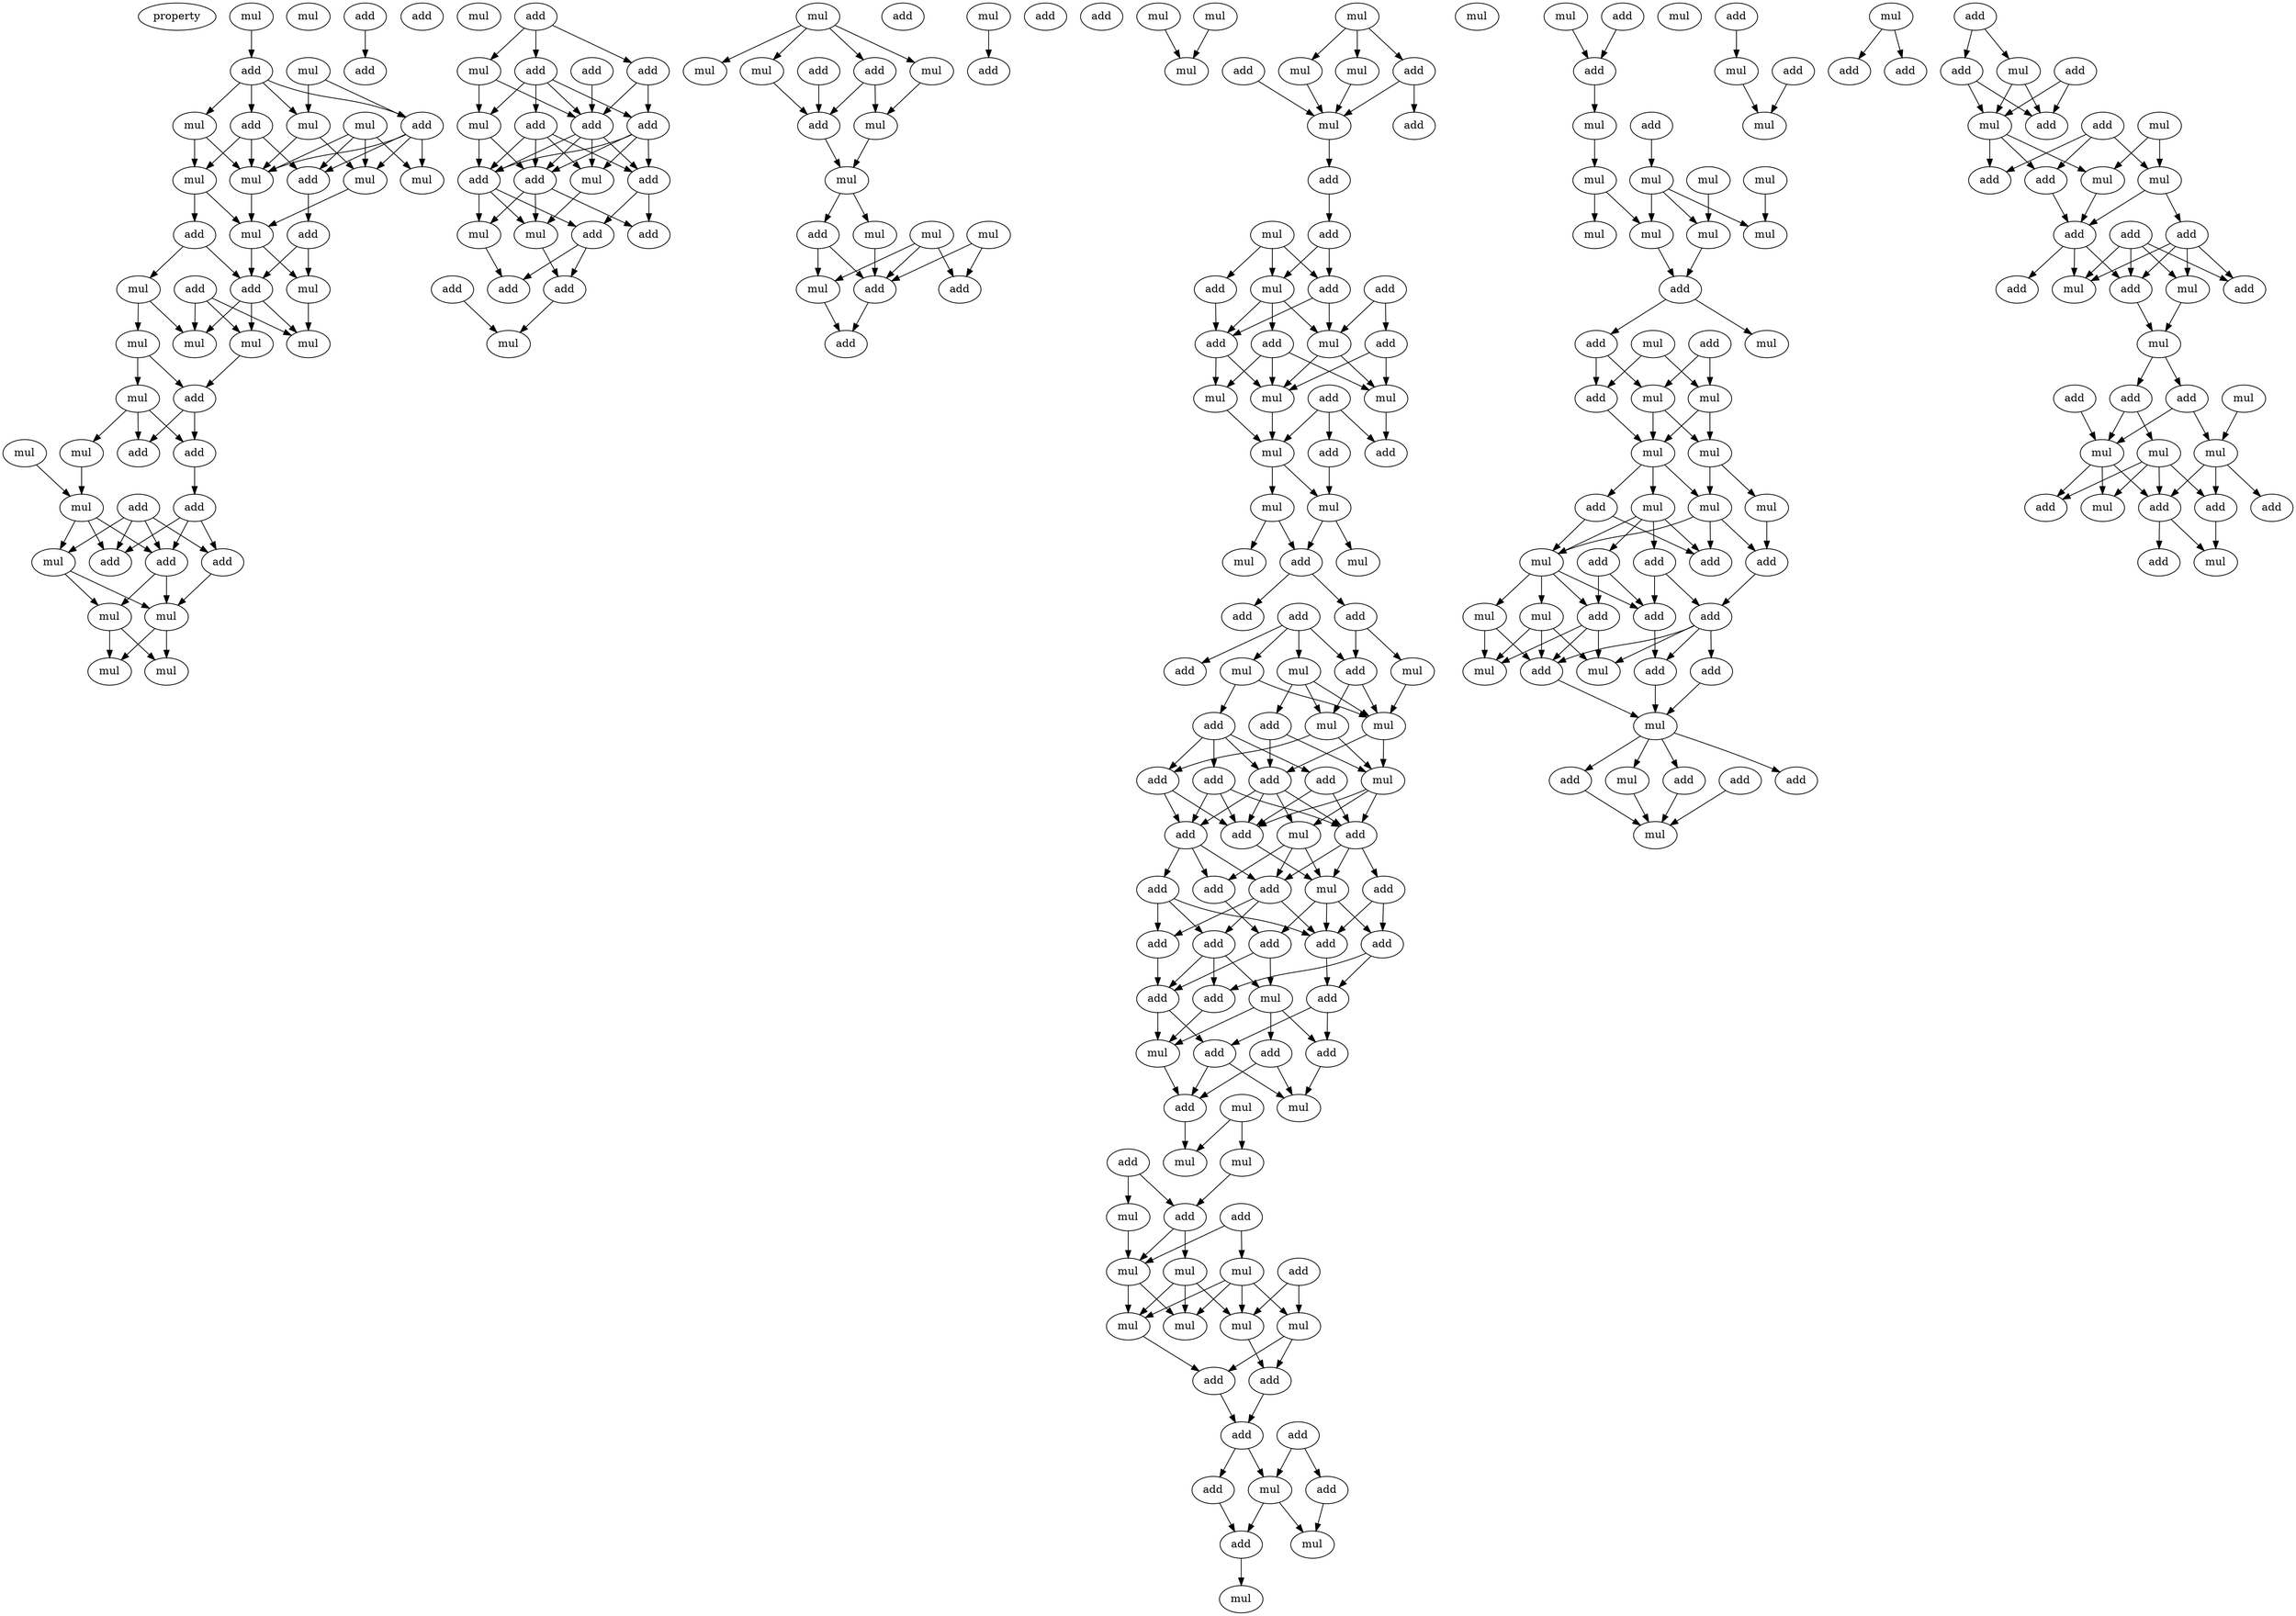 digraph {
    node [fontcolor=black]
    property [mul=2,lf=1.5]
    0 [ label = mul ];
    1 [ label = add ];
    2 [ label = mul ];
    3 [ label = mul ];
    4 [ label = add ];
    5 [ label = add ];
    6 [ label = mul ];
    7 [ label = mul ];
    8 [ label = mul ];
    9 [ label = mul ];
    10 [ label = mul ];
    11 [ label = mul ];
    12 [ label = add ];
    13 [ label = mul ];
    14 [ label = add ];
    15 [ label = add ];
    16 [ label = add ];
    17 [ label = mul ];
    18 [ label = mul ];
    19 [ label = add ];
    20 [ label = mul ];
    21 [ label = mul ];
    22 [ label = mul ];
    23 [ label = mul ];
    24 [ label = add ];
    25 [ label = mul ];
    26 [ label = mul ];
    27 [ label = add ];
    28 [ label = mul ];
    29 [ label = add ];
    30 [ label = mul ];
    31 [ label = add ];
    32 [ label = add ];
    33 [ label = mul ];
    34 [ label = add ];
    35 [ label = add ];
    36 [ label = add ];
    37 [ label = mul ];
    38 [ label = mul ];
    39 [ label = mul ];
    40 [ label = mul ];
    41 [ label = add ];
    42 [ label = mul ];
    43 [ label = add ];
    44 [ label = add ];
    45 [ label = mul ];
    46 [ label = add ];
    47 [ label = mul ];
    48 [ label = add ];
    49 [ label = add ];
    50 [ label = add ];
    51 [ label = add ];
    52 [ label = add ];
    53 [ label = add ];
    54 [ label = mul ];
    55 [ label = mul ];
    56 [ label = add ];
    57 [ label = add ];
    58 [ label = add ];
    59 [ label = add ];
    60 [ label = add ];
    61 [ label = mul ];
    62 [ label = mul ];
    63 [ label = add ];
    64 [ label = add ];
    65 [ label = add ];
    66 [ label = mul ];
    67 [ label = mul ];
    68 [ label = mul ];
    69 [ label = add ];
    70 [ label = mul ];
    71 [ label = add ];
    72 [ label = mul ];
    73 [ label = mul ];
    74 [ label = add ];
    75 [ label = mul ];
    76 [ label = add ];
    77 [ label = mul ];
    78 [ label = mul ];
    79 [ label = mul ];
    80 [ label = add ];
    81 [ label = mul ];
    82 [ label = add ];
    83 [ label = add ];
    84 [ label = add ];
    85 [ label = mul ];
    86 [ label = add ];
    87 [ label = add ];
    88 [ label = add ];
    89 [ label = mul ];
    90 [ label = mul ];
    91 [ label = mul ];
    92 [ label = mul ];
    93 [ label = add ];
    94 [ label = mul ];
    95 [ label = mul ];
    96 [ label = add ];
    97 [ label = add ];
    98 [ label = mul ];
    99 [ label = add ];
    100 [ label = mul ];
    101 [ label = mul ];
    102 [ label = add ];
    103 [ label = add ];
    104 [ label = add ];
    105 [ label = add ];
    106 [ label = mul ];
    107 [ label = add ];
    108 [ label = add ];
    109 [ label = mul ];
    110 [ label = add ];
    111 [ label = add ];
    112 [ label = mul ];
    113 [ label = mul ];
    114 [ label = mul ];
    115 [ label = add ];
    116 [ label = mul ];
    117 [ label = add ];
    118 [ label = mul ];
    119 [ label = mul ];
    120 [ label = add ];
    121 [ label = mul ];
    122 [ label = mul ];
    123 [ label = add ];
    124 [ label = add ];
    125 [ label = add ];
    126 [ label = mul ];
    127 [ label = mul ];
    128 [ label = add ];
    129 [ label = add ];
    130 [ label = mul ];
    131 [ label = add ];
    132 [ label = mul ];
    133 [ label = mul ];
    134 [ label = add ];
    135 [ label = add ];
    136 [ label = add ];
    137 [ label = add ];
    138 [ label = add ];
    139 [ label = mul ];
    140 [ label = add ];
    141 [ label = add ];
    142 [ label = mul ];
    143 [ label = add ];
    144 [ label = add ];
    145 [ label = add ];
    146 [ label = add ];
    147 [ label = mul ];
    148 [ label = add ];
    149 [ label = add ];
    150 [ label = add ];
    151 [ label = add ];
    152 [ label = add ];
    153 [ label = add ];
    154 [ label = add ];
    155 [ label = add ];
    156 [ label = add ];
    157 [ label = mul ];
    158 [ label = mul ];
    159 [ label = add ];
    160 [ label = add ];
    161 [ label = add ];
    162 [ label = add ];
    163 [ label = mul ];
    164 [ label = mul ];
    165 [ label = add ];
    166 [ label = mul ];
    167 [ label = mul ];
    168 [ label = mul ];
    169 [ label = add ];
    170 [ label = add ];
    171 [ label = add ];
    172 [ label = mul ];
    173 [ label = mul ];
    174 [ label = mul ];
    175 [ label = mul ];
    176 [ label = mul ];
    177 [ label = mul ];
    178 [ label = mul ];
    179 [ label = add ];
    180 [ label = add ];
    181 [ label = add ];
    182 [ label = add ];
    183 [ label = add ];
    184 [ label = mul ];
    185 [ label = add ];
    186 [ label = add ];
    187 [ label = mul ];
    188 [ label = mul ];
    189 [ label = mul ];
    190 [ label = add ];
    191 [ label = add ];
    192 [ label = mul ];
    193 [ label = add ];
    194 [ label = mul ];
    195 [ label = mul ];
    196 [ label = mul ];
    197 [ label = mul ];
    198 [ label = mul ];
    199 [ label = mul ];
    200 [ label = mul ];
    201 [ label = mul ];
    202 [ label = add ];
    203 [ label = mul ];
    204 [ label = add ];
    205 [ label = mul ];
    206 [ label = add ];
    207 [ label = mul ];
    208 [ label = add ];
    209 [ label = mul ];
    210 [ label = mul ];
    211 [ label = mul ];
    212 [ label = mul ];
    213 [ label = mul ];
    214 [ label = add ];
    215 [ label = mul ];
    216 [ label = add ];
    217 [ label = add ];
    218 [ label = add ];
    219 [ label = mul ];
    220 [ label = add ];
    221 [ label = add ];
    222 [ label = add ];
    223 [ label = mul ];
    224 [ label = mul ];
    225 [ label = add ];
    226 [ label = add ];
    227 [ label = mul ];
    228 [ label = add ];
    229 [ label = mul ];
    230 [ label = add ];
    231 [ label = mul ];
    232 [ label = add ];
    233 [ label = add ];
    234 [ label = mul ];
    235 [ label = add ];
    236 [ label = add ];
    237 [ label = mul ];
    238 [ label = mul ];
    239 [ label = add ];
    240 [ label = mul ];
    241 [ label = add ];
    242 [ label = mul ];
    243 [ label = add ];
    244 [ label = add ];
    245 [ label = mul ];
    246 [ label = add ];
    247 [ label = mul ];
    248 [ label = add ];
    249 [ label = add ];
    250 [ label = add ];
    251 [ label = mul ];
    252 [ label = add ];
    253 [ label = mul ];
    254 [ label = add ];
    255 [ label = mul ];
    256 [ label = mul ];
    257 [ label = add ];
    258 [ label = add ];
    259 [ label = add ];
    260 [ label = add ];
    261 [ label = mul ];
    262 [ label = mul ];
    263 [ label = add ];
    264 [ label = add ];
    265 [ label = add ];
    266 [ label = mul ];
    267 [ label = add ];
    268 [ label = add ];
    269 [ label = add ];
    270 [ label = mul ];
    271 [ label = mul ];
    272 [ label = mul ];
    273 [ label = mul ];
    274 [ label = mul ];
    275 [ label = add ];
    276 [ label = add ];
    277 [ label = add ];
    278 [ label = add ];
    279 [ label = add ];
    280 [ label = mul ];
    0 -> 1 [ name = 0 ];
    1 -> 3 [ name = 1 ];
    1 -> 4 [ name = 2 ];
    1 -> 5 [ name = 3 ];
    1 -> 6 [ name = 4 ];
    2 -> 4 [ name = 5 ];
    2 -> 6 [ name = 6 ];
    3 -> 8 [ name = 7 ];
    3 -> 9 [ name = 8 ];
    4 -> 8 [ name = 9 ];
    4 -> 10 [ name = 10 ];
    4 -> 11 [ name = 11 ];
    4 -> 12 [ name = 12 ];
    5 -> 8 [ name = 13 ];
    5 -> 9 [ name = 14 ];
    5 -> 12 [ name = 15 ];
    6 -> 8 [ name = 16 ];
    6 -> 11 [ name = 17 ];
    7 -> 8 [ name = 18 ];
    7 -> 10 [ name = 19 ];
    7 -> 11 [ name = 20 ];
    7 -> 12 [ name = 21 ];
    8 -> 13 [ name = 22 ];
    9 -> 13 [ name = 23 ];
    9 -> 15 [ name = 24 ];
    11 -> 13 [ name = 25 ];
    12 -> 14 [ name = 26 ];
    13 -> 16 [ name = 27 ];
    13 -> 17 [ name = 28 ];
    14 -> 16 [ name = 29 ];
    14 -> 17 [ name = 30 ];
    15 -> 16 [ name = 31 ];
    15 -> 18 [ name = 32 ];
    16 -> 20 [ name = 33 ];
    16 -> 21 [ name = 34 ];
    16 -> 22 [ name = 35 ];
    17 -> 21 [ name = 36 ];
    18 -> 20 [ name = 37 ];
    18 -> 23 [ name = 38 ];
    19 -> 20 [ name = 39 ];
    19 -> 21 [ name = 40 ];
    19 -> 22 [ name = 41 ];
    22 -> 24 [ name = 42 ];
    23 -> 24 [ name = 43 ];
    23 -> 25 [ name = 44 ];
    24 -> 27 [ name = 45 ];
    24 -> 29 [ name = 46 ];
    25 -> 27 [ name = 47 ];
    25 -> 28 [ name = 48 ];
    25 -> 29 [ name = 49 ];
    26 -> 30 [ name = 50 ];
    27 -> 32 [ name = 51 ];
    28 -> 30 [ name = 52 ];
    30 -> 33 [ name = 53 ];
    30 -> 34 [ name = 54 ];
    30 -> 35 [ name = 55 ];
    31 -> 33 [ name = 56 ];
    31 -> 34 [ name = 57 ];
    31 -> 35 [ name = 58 ];
    31 -> 36 [ name = 59 ];
    32 -> 34 [ name = 60 ];
    32 -> 35 [ name = 61 ];
    32 -> 36 [ name = 62 ];
    33 -> 38 [ name = 63 ];
    33 -> 39 [ name = 64 ];
    34 -> 38 [ name = 65 ];
    34 -> 39 [ name = 66 ];
    36 -> 39 [ name = 67 ];
    38 -> 40 [ name = 68 ];
    38 -> 42 [ name = 69 ];
    39 -> 40 [ name = 70 ];
    39 -> 42 [ name = 71 ];
    41 -> 43 [ name = 72 ];
    46 -> 47 [ name = 73 ];
    46 -> 49 [ name = 74 ];
    46 -> 50 [ name = 75 ];
    47 -> 52 [ name = 76 ];
    47 -> 54 [ name = 77 ];
    48 -> 52 [ name = 78 ];
    49 -> 51 [ name = 79 ];
    49 -> 52 [ name = 80 ];
    49 -> 53 [ name = 81 ];
    49 -> 54 [ name = 82 ];
    50 -> 52 [ name = 83 ];
    50 -> 53 [ name = 84 ];
    51 -> 55 [ name = 85 ];
    51 -> 56 [ name = 86 ];
    51 -> 57 [ name = 87 ];
    51 -> 58 [ name = 88 ];
    52 -> 55 [ name = 89 ];
    52 -> 56 [ name = 90 ];
    52 -> 57 [ name = 91 ];
    52 -> 58 [ name = 92 ];
    53 -> 55 [ name = 93 ];
    53 -> 56 [ name = 94 ];
    53 -> 57 [ name = 95 ];
    53 -> 58 [ name = 96 ];
    54 -> 57 [ name = 97 ];
    54 -> 58 [ name = 98 ];
    55 -> 62 [ name = 99 ];
    56 -> 59 [ name = 100 ];
    56 -> 60 [ name = 101 ];
    57 -> 59 [ name = 102 ];
    57 -> 61 [ name = 103 ];
    57 -> 62 [ name = 104 ];
    58 -> 60 [ name = 105 ];
    58 -> 61 [ name = 106 ];
    58 -> 62 [ name = 107 ];
    60 -> 64 [ name = 108 ];
    60 -> 65 [ name = 109 ];
    61 -> 64 [ name = 110 ];
    62 -> 65 [ name = 111 ];
    63 -> 66 [ name = 112 ];
    65 -> 66 [ name = 113 ];
    67 -> 68 [ name = 114 ];
    67 -> 69 [ name = 115 ];
    67 -> 70 [ name = 116 ];
    67 -> 72 [ name = 117 ];
    68 -> 73 [ name = 118 ];
    69 -> 73 [ name = 119 ];
    69 -> 74 [ name = 120 ];
    70 -> 74 [ name = 121 ];
    71 -> 74 [ name = 122 ];
    73 -> 75 [ name = 123 ];
    74 -> 75 [ name = 124 ];
    75 -> 76 [ name = 125 ];
    75 -> 79 [ name = 126 ];
    76 -> 81 [ name = 127 ];
    76 -> 83 [ name = 128 ];
    77 -> 81 [ name = 129 ];
    77 -> 82 [ name = 130 ];
    77 -> 83 [ name = 131 ];
    78 -> 82 [ name = 132 ];
    78 -> 83 [ name = 133 ];
    79 -> 83 [ name = 134 ];
    81 -> 84 [ name = 135 ];
    83 -> 84 [ name = 136 ];
    85 -> 88 [ name = 137 ];
    89 -> 91 [ name = 138 ];
    90 -> 91 [ name = 139 ];
    92 -> 94 [ name = 140 ];
    92 -> 95 [ name = 141 ];
    92 -> 96 [ name = 142 ];
    93 -> 98 [ name = 143 ];
    94 -> 98 [ name = 144 ];
    95 -> 98 [ name = 145 ];
    96 -> 97 [ name = 146 ];
    96 -> 98 [ name = 147 ];
    98 -> 99 [ name = 148 ];
    99 -> 102 [ name = 149 ];
    101 -> 103 [ name = 150 ];
    101 -> 105 [ name = 151 ];
    101 -> 106 [ name = 152 ];
    102 -> 105 [ name = 153 ];
    102 -> 106 [ name = 154 ];
    103 -> 107 [ name = 155 ];
    104 -> 109 [ name = 156 ];
    104 -> 110 [ name = 157 ];
    105 -> 107 [ name = 158 ];
    105 -> 109 [ name = 159 ];
    106 -> 107 [ name = 160 ];
    106 -> 108 [ name = 161 ];
    106 -> 109 [ name = 162 ];
    107 -> 113 [ name = 163 ];
    107 -> 114 [ name = 164 ];
    108 -> 112 [ name = 165 ];
    108 -> 113 [ name = 166 ];
    108 -> 114 [ name = 167 ];
    109 -> 112 [ name = 168 ];
    109 -> 113 [ name = 169 ];
    110 -> 112 [ name = 170 ];
    110 -> 113 [ name = 171 ];
    111 -> 115 [ name = 172 ];
    111 -> 116 [ name = 173 ];
    111 -> 117 [ name = 174 ];
    112 -> 115 [ name = 175 ];
    113 -> 116 [ name = 176 ];
    114 -> 116 [ name = 177 ];
    116 -> 118 [ name = 178 ];
    116 -> 119 [ name = 179 ];
    117 -> 119 [ name = 180 ];
    118 -> 120 [ name = 181 ];
    118 -> 121 [ name = 182 ];
    119 -> 120 [ name = 183 ];
    119 -> 122 [ name = 184 ];
    120 -> 124 [ name = 185 ];
    120 -> 125 [ name = 186 ];
    123 -> 126 [ name = 187 ];
    123 -> 127 [ name = 188 ];
    123 -> 128 [ name = 189 ];
    123 -> 129 [ name = 190 ];
    124 -> 128 [ name = 191 ];
    124 -> 130 [ name = 192 ];
    126 -> 131 [ name = 193 ];
    126 -> 132 [ name = 194 ];
    126 -> 133 [ name = 195 ];
    127 -> 132 [ name = 196 ];
    127 -> 134 [ name = 197 ];
    128 -> 132 [ name = 198 ];
    128 -> 133 [ name = 199 ];
    130 -> 132 [ name = 200 ];
    131 -> 138 [ name = 201 ];
    131 -> 139 [ name = 202 ];
    132 -> 138 [ name = 203 ];
    132 -> 139 [ name = 204 ];
    133 -> 135 [ name = 205 ];
    133 -> 139 [ name = 206 ];
    134 -> 135 [ name = 207 ];
    134 -> 136 [ name = 208 ];
    134 -> 137 [ name = 209 ];
    134 -> 138 [ name = 210 ];
    135 -> 140 [ name = 211 ];
    135 -> 143 [ name = 212 ];
    136 -> 141 [ name = 213 ];
    136 -> 143 [ name = 214 ];
    137 -> 140 [ name = 215 ];
    137 -> 141 [ name = 216 ];
    137 -> 143 [ name = 217 ];
    138 -> 140 [ name = 218 ];
    138 -> 141 [ name = 219 ];
    138 -> 142 [ name = 220 ];
    138 -> 143 [ name = 221 ];
    139 -> 141 [ name = 222 ];
    139 -> 142 [ name = 223 ];
    139 -> 143 [ name = 224 ];
    140 -> 144 [ name = 225 ];
    140 -> 145 [ name = 226 ];
    140 -> 148 [ name = 227 ];
    141 -> 145 [ name = 228 ];
    141 -> 146 [ name = 229 ];
    141 -> 147 [ name = 230 ];
    142 -> 145 [ name = 231 ];
    142 -> 147 [ name = 232 ];
    142 -> 148 [ name = 233 ];
    143 -> 147 [ name = 234 ];
    144 -> 150 [ name = 235 ];
    144 -> 151 [ name = 236 ];
    144 -> 153 [ name = 237 ];
    145 -> 150 [ name = 238 ];
    145 -> 151 [ name = 239 ];
    145 -> 153 [ name = 240 ];
    146 -> 149 [ name = 241 ];
    146 -> 153 [ name = 242 ];
    147 -> 149 [ name = 243 ];
    147 -> 152 [ name = 244 ];
    147 -> 153 [ name = 245 ];
    148 -> 152 [ name = 246 ];
    149 -> 154 [ name = 247 ];
    149 -> 156 [ name = 248 ];
    150 -> 155 [ name = 249 ];
    151 -> 154 [ name = 250 ];
    151 -> 155 [ name = 251 ];
    151 -> 157 [ name = 252 ];
    152 -> 155 [ name = 253 ];
    152 -> 157 [ name = 254 ];
    153 -> 156 [ name = 255 ];
    154 -> 158 [ name = 256 ];
    155 -> 158 [ name = 257 ];
    155 -> 160 [ name = 258 ];
    156 -> 160 [ name = 259 ];
    156 -> 161 [ name = 260 ];
    157 -> 158 [ name = 261 ];
    157 -> 159 [ name = 262 ];
    157 -> 161 [ name = 263 ];
    158 -> 162 [ name = 264 ];
    159 -> 162 [ name = 265 ];
    159 -> 163 [ name = 266 ];
    160 -> 162 [ name = 267 ];
    160 -> 163 [ name = 268 ];
    161 -> 163 [ name = 269 ];
    162 -> 166 [ name = 270 ];
    164 -> 166 [ name = 271 ];
    164 -> 167 [ name = 272 ];
    165 -> 168 [ name = 273 ];
    165 -> 170 [ name = 274 ];
    167 -> 170 [ name = 275 ];
    168 -> 172 [ name = 276 ];
    169 -> 172 [ name = 277 ];
    169 -> 173 [ name = 278 ];
    170 -> 172 [ name = 279 ];
    170 -> 174 [ name = 280 ];
    171 -> 177 [ name = 281 ];
    171 -> 178 [ name = 282 ];
    172 -> 175 [ name = 283 ];
    172 -> 176 [ name = 284 ];
    173 -> 175 [ name = 285 ];
    173 -> 176 [ name = 286 ];
    173 -> 177 [ name = 287 ];
    173 -> 178 [ name = 288 ];
    174 -> 175 [ name = 289 ];
    174 -> 176 [ name = 290 ];
    174 -> 177 [ name = 291 ];
    176 -> 180 [ name = 292 ];
    177 -> 179 [ name = 293 ];
    178 -> 179 [ name = 294 ];
    178 -> 180 [ name = 295 ];
    179 -> 182 [ name = 296 ];
    180 -> 182 [ name = 297 ];
    181 -> 183 [ name = 298 ];
    181 -> 184 [ name = 299 ];
    182 -> 184 [ name = 300 ];
    182 -> 185 [ name = 301 ];
    183 -> 187 [ name = 302 ];
    184 -> 186 [ name = 303 ];
    184 -> 187 [ name = 304 ];
    185 -> 186 [ name = 305 ];
    186 -> 188 [ name = 306 ];
    189 -> 191 [ name = 307 ];
    190 -> 191 [ name = 308 ];
    191 -> 192 [ name = 309 ];
    192 -> 194 [ name = 310 ];
    193 -> 195 [ name = 311 ];
    194 -> 200 [ name = 312 ];
    194 -> 201 [ name = 313 ];
    195 -> 198 [ name = 314 ];
    195 -> 199 [ name = 315 ];
    195 -> 201 [ name = 316 ];
    196 -> 198 [ name = 317 ];
    197 -> 199 [ name = 318 ];
    198 -> 202 [ name = 319 ];
    201 -> 202 [ name = 320 ];
    202 -> 204 [ name = 321 ];
    202 -> 205 [ name = 322 ];
    203 -> 208 [ name = 323 ];
    203 -> 209 [ name = 324 ];
    204 -> 207 [ name = 325 ];
    204 -> 208 [ name = 326 ];
    206 -> 207 [ name = 327 ];
    206 -> 209 [ name = 328 ];
    207 -> 210 [ name = 329 ];
    207 -> 211 [ name = 330 ];
    208 -> 211 [ name = 331 ];
    209 -> 210 [ name = 332 ];
    209 -> 211 [ name = 333 ];
    210 -> 213 [ name = 334 ];
    210 -> 215 [ name = 335 ];
    211 -> 212 [ name = 336 ];
    211 -> 214 [ name = 337 ];
    211 -> 215 [ name = 338 ];
    212 -> 217 [ name = 339 ];
    212 -> 218 [ name = 340 ];
    212 -> 219 [ name = 341 ];
    212 -> 220 [ name = 342 ];
    213 -> 216 [ name = 343 ];
    214 -> 219 [ name = 344 ];
    214 -> 220 [ name = 345 ];
    215 -> 216 [ name = 346 ];
    215 -> 219 [ name = 347 ];
    215 -> 220 [ name = 348 ];
    216 -> 225 [ name = 349 ];
    217 -> 221 [ name = 350 ];
    217 -> 222 [ name = 351 ];
    218 -> 221 [ name = 352 ];
    218 -> 225 [ name = 353 ];
    219 -> 221 [ name = 354 ];
    219 -> 222 [ name = 355 ];
    219 -> 223 [ name = 356 ];
    219 -> 224 [ name = 357 ];
    221 -> 228 [ name = 358 ];
    222 -> 227 [ name = 359 ];
    222 -> 229 [ name = 360 ];
    222 -> 230 [ name = 361 ];
    223 -> 227 [ name = 362 ];
    223 -> 229 [ name = 363 ];
    223 -> 230 [ name = 364 ];
    224 -> 227 [ name = 365 ];
    224 -> 230 [ name = 366 ];
    225 -> 226 [ name = 367 ];
    225 -> 228 [ name = 368 ];
    225 -> 229 [ name = 369 ];
    225 -> 230 [ name = 370 ];
    226 -> 231 [ name = 371 ];
    228 -> 231 [ name = 372 ];
    230 -> 231 [ name = 373 ];
    231 -> 232 [ name = 374 ];
    231 -> 233 [ name = 375 ];
    231 -> 234 [ name = 376 ];
    231 -> 235 [ name = 377 ];
    233 -> 238 [ name = 378 ];
    234 -> 238 [ name = 379 ];
    235 -> 238 [ name = 380 ];
    236 -> 238 [ name = 381 ];
    239 -> 242 [ name = 382 ];
    240 -> 241 [ name = 383 ];
    240 -> 243 [ name = 384 ];
    242 -> 245 [ name = 385 ];
    244 -> 245 [ name = 386 ];
    246 -> 247 [ name = 387 ];
    246 -> 249 [ name = 388 ];
    247 -> 251 [ name = 389 ];
    247 -> 252 [ name = 390 ];
    248 -> 251 [ name = 391 ];
    248 -> 252 [ name = 392 ];
    249 -> 251 [ name = 393 ];
    249 -> 252 [ name = 394 ];
    250 -> 254 [ name = 395 ];
    250 -> 255 [ name = 396 ];
    250 -> 257 [ name = 397 ];
    251 -> 254 [ name = 398 ];
    251 -> 256 [ name = 399 ];
    251 -> 257 [ name = 400 ];
    253 -> 255 [ name = 401 ];
    253 -> 256 [ name = 402 ];
    255 -> 258 [ name = 403 ];
    255 -> 260 [ name = 404 ];
    256 -> 260 [ name = 405 ];
    257 -> 260 [ name = 406 ];
    258 -> 261 [ name = 407 ];
    258 -> 262 [ name = 408 ];
    258 -> 263 [ name = 409 ];
    258 -> 265 [ name = 410 ];
    259 -> 261 [ name = 411 ];
    259 -> 262 [ name = 412 ];
    259 -> 263 [ name = 413 ];
    259 -> 265 [ name = 414 ];
    260 -> 261 [ name = 415 ];
    260 -> 264 [ name = 416 ];
    260 -> 265 [ name = 417 ];
    262 -> 266 [ name = 418 ];
    265 -> 266 [ name = 419 ];
    266 -> 267 [ name = 420 ];
    266 -> 269 [ name = 421 ];
    267 -> 271 [ name = 422 ];
    267 -> 272 [ name = 423 ];
    268 -> 271 [ name = 424 ];
    269 -> 271 [ name = 425 ];
    269 -> 273 [ name = 426 ];
    270 -> 273 [ name = 427 ];
    271 -> 274 [ name = 428 ];
    271 -> 277 [ name = 429 ];
    271 -> 278 [ name = 430 ];
    272 -> 274 [ name = 431 ];
    272 -> 276 [ name = 432 ];
    272 -> 277 [ name = 433 ];
    272 -> 278 [ name = 434 ];
    273 -> 275 [ name = 435 ];
    273 -> 276 [ name = 436 ];
    273 -> 278 [ name = 437 ];
    276 -> 280 [ name = 438 ];
    278 -> 279 [ name = 439 ];
    278 -> 280 [ name = 440 ];
}
